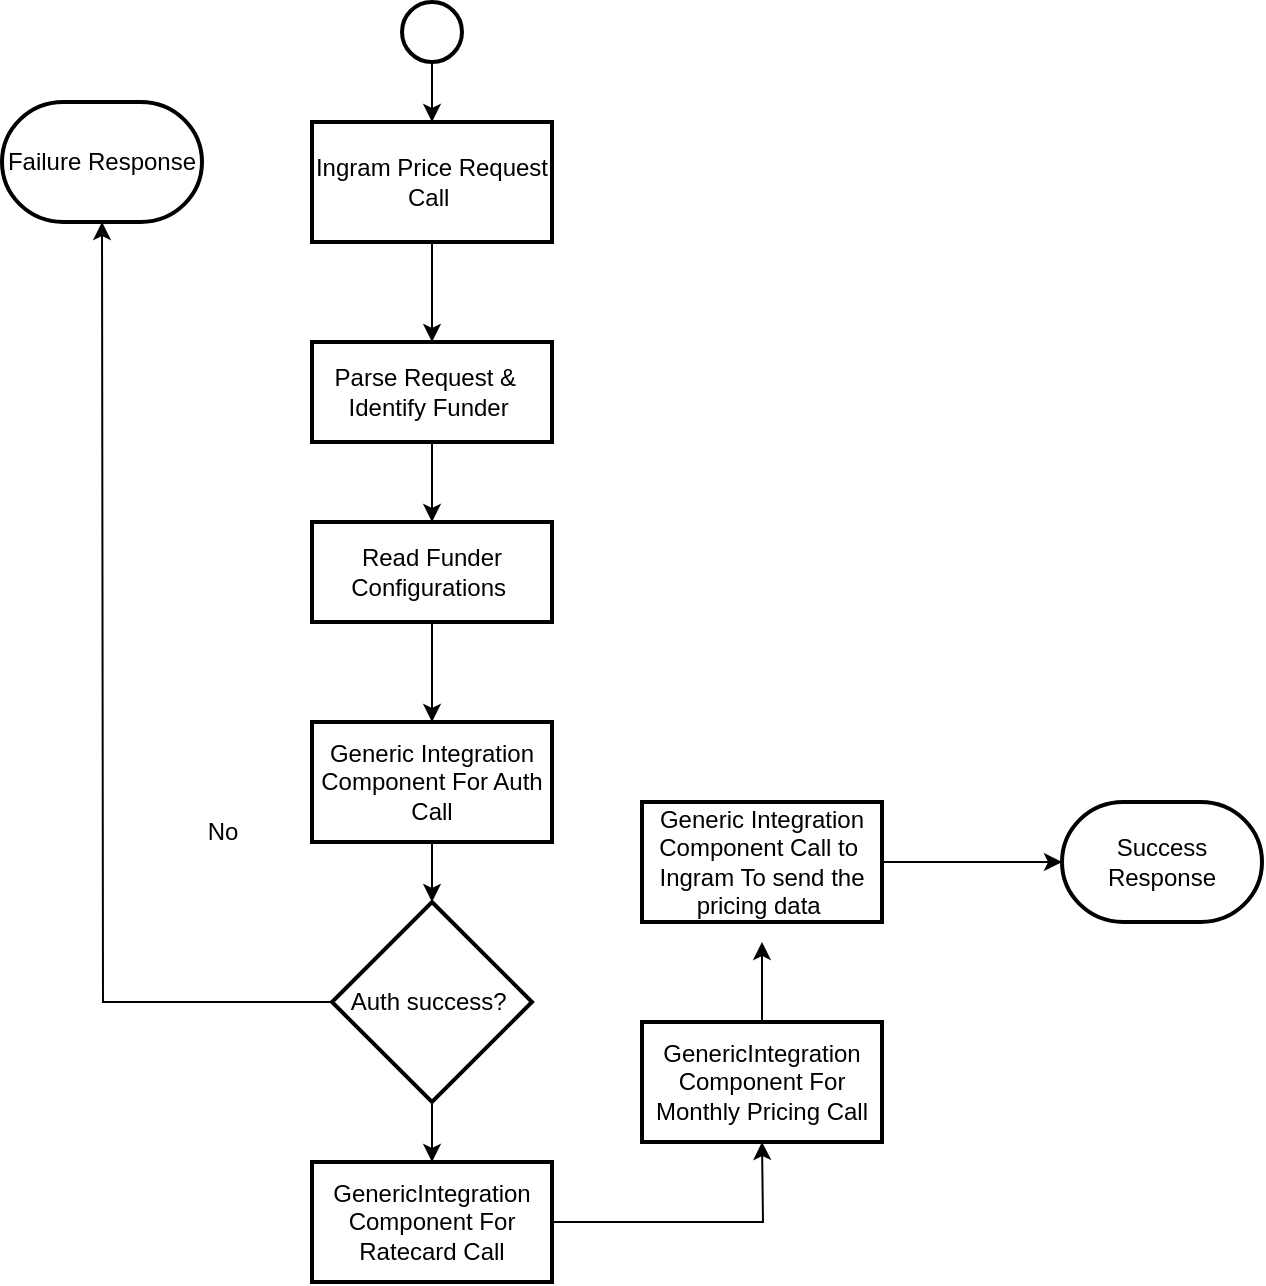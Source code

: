 <mxfile version="21.4.0" type="github">
  <diagram name="Page-1" id="_VYA6GNSWTRO3mJRv7M0">
    <mxGraphModel dx="934" dy="544" grid="1" gridSize="10" guides="1" tooltips="1" connect="1" arrows="1" fold="1" page="1" pageScale="1" pageWidth="850" pageHeight="1100" math="0" shadow="0">
      <root>
        <mxCell id="0" />
        <mxCell id="1" parent="0" />
        <mxCell id="jWgHVI19yJFmfZQgVaKP-4" value="" style="edgeStyle=orthogonalEdgeStyle;rounded=0;orthogonalLoop=1;jettySize=auto;html=1;" edge="1" parent="1" source="jWgHVI19yJFmfZQgVaKP-1" target="jWgHVI19yJFmfZQgVaKP-3">
          <mxGeometry relative="1" as="geometry" />
        </mxCell>
        <mxCell id="jWgHVI19yJFmfZQgVaKP-1" value="" style="strokeWidth=2;html=1;shape=mxgraph.flowchart.start_2;whiteSpace=wrap;" vertex="1" parent="1">
          <mxGeometry x="340" y="10" width="30" height="30" as="geometry" />
        </mxCell>
        <mxCell id="jWgHVI19yJFmfZQgVaKP-6" style="edgeStyle=orthogonalEdgeStyle;rounded=0;orthogonalLoop=1;jettySize=auto;html=1;entryX=0.5;entryY=0;entryDx=0;entryDy=0;" edge="1" parent="1" source="jWgHVI19yJFmfZQgVaKP-3" target="jWgHVI19yJFmfZQgVaKP-5">
          <mxGeometry relative="1" as="geometry" />
        </mxCell>
        <mxCell id="jWgHVI19yJFmfZQgVaKP-3" value="Ingram Price Request Call&amp;nbsp;" style="whiteSpace=wrap;html=1;strokeWidth=2;" vertex="1" parent="1">
          <mxGeometry x="295" y="70" width="120" height="60" as="geometry" />
        </mxCell>
        <mxCell id="jWgHVI19yJFmfZQgVaKP-27" style="edgeStyle=orthogonalEdgeStyle;rounded=0;orthogonalLoop=1;jettySize=auto;html=1;entryX=0.5;entryY=0;entryDx=0;entryDy=0;" edge="1" parent="1" source="jWgHVI19yJFmfZQgVaKP-5" target="jWgHVI19yJFmfZQgVaKP-26">
          <mxGeometry relative="1" as="geometry" />
        </mxCell>
        <mxCell id="jWgHVI19yJFmfZQgVaKP-5" value="Parse Request &amp;amp;&amp;nbsp;&amp;nbsp;&lt;br&gt;Identify Funder&amp;nbsp;" style="whiteSpace=wrap;html=1;strokeWidth=2;" vertex="1" parent="1">
          <mxGeometry x="295" y="180" width="120" height="50" as="geometry" />
        </mxCell>
        <mxCell id="jWgHVI19yJFmfZQgVaKP-10" style="edgeStyle=orthogonalEdgeStyle;rounded=0;orthogonalLoop=1;jettySize=auto;html=1;entryX=0.5;entryY=0;entryDx=0;entryDy=0;entryPerimeter=0;" edge="1" parent="1" source="jWgHVI19yJFmfZQgVaKP-7" target="jWgHVI19yJFmfZQgVaKP-9">
          <mxGeometry relative="1" as="geometry" />
        </mxCell>
        <mxCell id="jWgHVI19yJFmfZQgVaKP-7" value="Generic Integration Component For Auth Call" style="whiteSpace=wrap;html=1;strokeWidth=2;" vertex="1" parent="1">
          <mxGeometry x="295" y="370" width="120" height="60" as="geometry" />
        </mxCell>
        <object label="" No="" id="jWgHVI19yJFmfZQgVaKP-11">
          <mxCell style="edgeStyle=orthogonalEdgeStyle;rounded=0;orthogonalLoop=1;jettySize=auto;html=1;" edge="1" parent="1" source="jWgHVI19yJFmfZQgVaKP-9">
            <mxGeometry relative="1" as="geometry">
              <mxPoint x="190" y="120" as="targetPoint" />
            </mxGeometry>
          </mxCell>
        </object>
        <mxCell id="jWgHVI19yJFmfZQgVaKP-16" value="" style="edgeStyle=orthogonalEdgeStyle;rounded=0;orthogonalLoop=1;jettySize=auto;html=1;" edge="1" parent="1" source="jWgHVI19yJFmfZQgVaKP-9" target="jWgHVI19yJFmfZQgVaKP-15">
          <mxGeometry relative="1" as="geometry" />
        </mxCell>
        <mxCell id="jWgHVI19yJFmfZQgVaKP-9" value="Auth success?&amp;nbsp;" style="strokeWidth=2;html=1;shape=mxgraph.flowchart.decision;whiteSpace=wrap;" vertex="1" parent="1">
          <mxGeometry x="305" y="460" width="100" height="100" as="geometry" />
        </mxCell>
        <mxCell id="jWgHVI19yJFmfZQgVaKP-12" value="Failure Response" style="strokeWidth=2;html=1;shape=mxgraph.flowchart.terminator;whiteSpace=wrap;" vertex="1" parent="1">
          <mxGeometry x="140" y="60" width="100" height="60" as="geometry" />
        </mxCell>
        <mxCell id="jWgHVI19yJFmfZQgVaKP-14" value="No" style="text;html=1;align=center;verticalAlign=middle;resizable=0;points=[];autosize=1;strokeColor=none;fillColor=none;" vertex="1" parent="1">
          <mxGeometry x="230" y="410" width="40" height="30" as="geometry" />
        </mxCell>
        <mxCell id="jWgHVI19yJFmfZQgVaKP-18" style="edgeStyle=orthogonalEdgeStyle;rounded=0;orthogonalLoop=1;jettySize=auto;html=1;" edge="1" parent="1" source="jWgHVI19yJFmfZQgVaKP-15">
          <mxGeometry relative="1" as="geometry">
            <mxPoint x="520" y="580" as="targetPoint" />
          </mxGeometry>
        </mxCell>
        <mxCell id="jWgHVI19yJFmfZQgVaKP-15" value="GenericIntegration Component For Ratecard Call" style="whiteSpace=wrap;html=1;strokeWidth=2;" vertex="1" parent="1">
          <mxGeometry x="295" y="590" width="120" height="60" as="geometry" />
        </mxCell>
        <mxCell id="jWgHVI19yJFmfZQgVaKP-21" style="edgeStyle=orthogonalEdgeStyle;rounded=0;orthogonalLoop=1;jettySize=auto;html=1;" edge="1" parent="1" source="jWgHVI19yJFmfZQgVaKP-19">
          <mxGeometry relative="1" as="geometry">
            <mxPoint x="520" y="480" as="targetPoint" />
          </mxGeometry>
        </mxCell>
        <mxCell id="jWgHVI19yJFmfZQgVaKP-19" value="GenericIntegration Component For Monthly Pricing Call" style="whiteSpace=wrap;html=1;strokeWidth=2;" vertex="1" parent="1">
          <mxGeometry x="460" y="520" width="120" height="60" as="geometry" />
        </mxCell>
        <mxCell id="jWgHVI19yJFmfZQgVaKP-25" style="edgeStyle=orthogonalEdgeStyle;rounded=0;orthogonalLoop=1;jettySize=auto;html=1;entryX=0;entryY=0.5;entryDx=0;entryDy=0;entryPerimeter=0;" edge="1" parent="1" source="jWgHVI19yJFmfZQgVaKP-20" target="jWgHVI19yJFmfZQgVaKP-24">
          <mxGeometry relative="1" as="geometry" />
        </mxCell>
        <mxCell id="jWgHVI19yJFmfZQgVaKP-20" value="Generic Integration Component Call to&amp;nbsp; Ingram To send the pricing data&amp;nbsp;" style="whiteSpace=wrap;html=1;strokeWidth=2;" vertex="1" parent="1">
          <mxGeometry x="460" y="410" width="120" height="60" as="geometry" />
        </mxCell>
        <mxCell id="jWgHVI19yJFmfZQgVaKP-24" value="Success Response" style="strokeWidth=2;html=1;shape=mxgraph.flowchart.terminator;whiteSpace=wrap;" vertex="1" parent="1">
          <mxGeometry x="670" y="410" width="100" height="60" as="geometry" />
        </mxCell>
        <mxCell id="jWgHVI19yJFmfZQgVaKP-28" style="edgeStyle=orthogonalEdgeStyle;rounded=0;orthogonalLoop=1;jettySize=auto;html=1;entryX=0.5;entryY=0;entryDx=0;entryDy=0;" edge="1" parent="1" source="jWgHVI19yJFmfZQgVaKP-26" target="jWgHVI19yJFmfZQgVaKP-7">
          <mxGeometry relative="1" as="geometry" />
        </mxCell>
        <mxCell id="jWgHVI19yJFmfZQgVaKP-26" value="Read Funder Configurations&amp;nbsp;" style="whiteSpace=wrap;html=1;strokeWidth=2;" vertex="1" parent="1">
          <mxGeometry x="295" y="270" width="120" height="50" as="geometry" />
        </mxCell>
      </root>
    </mxGraphModel>
  </diagram>
</mxfile>
